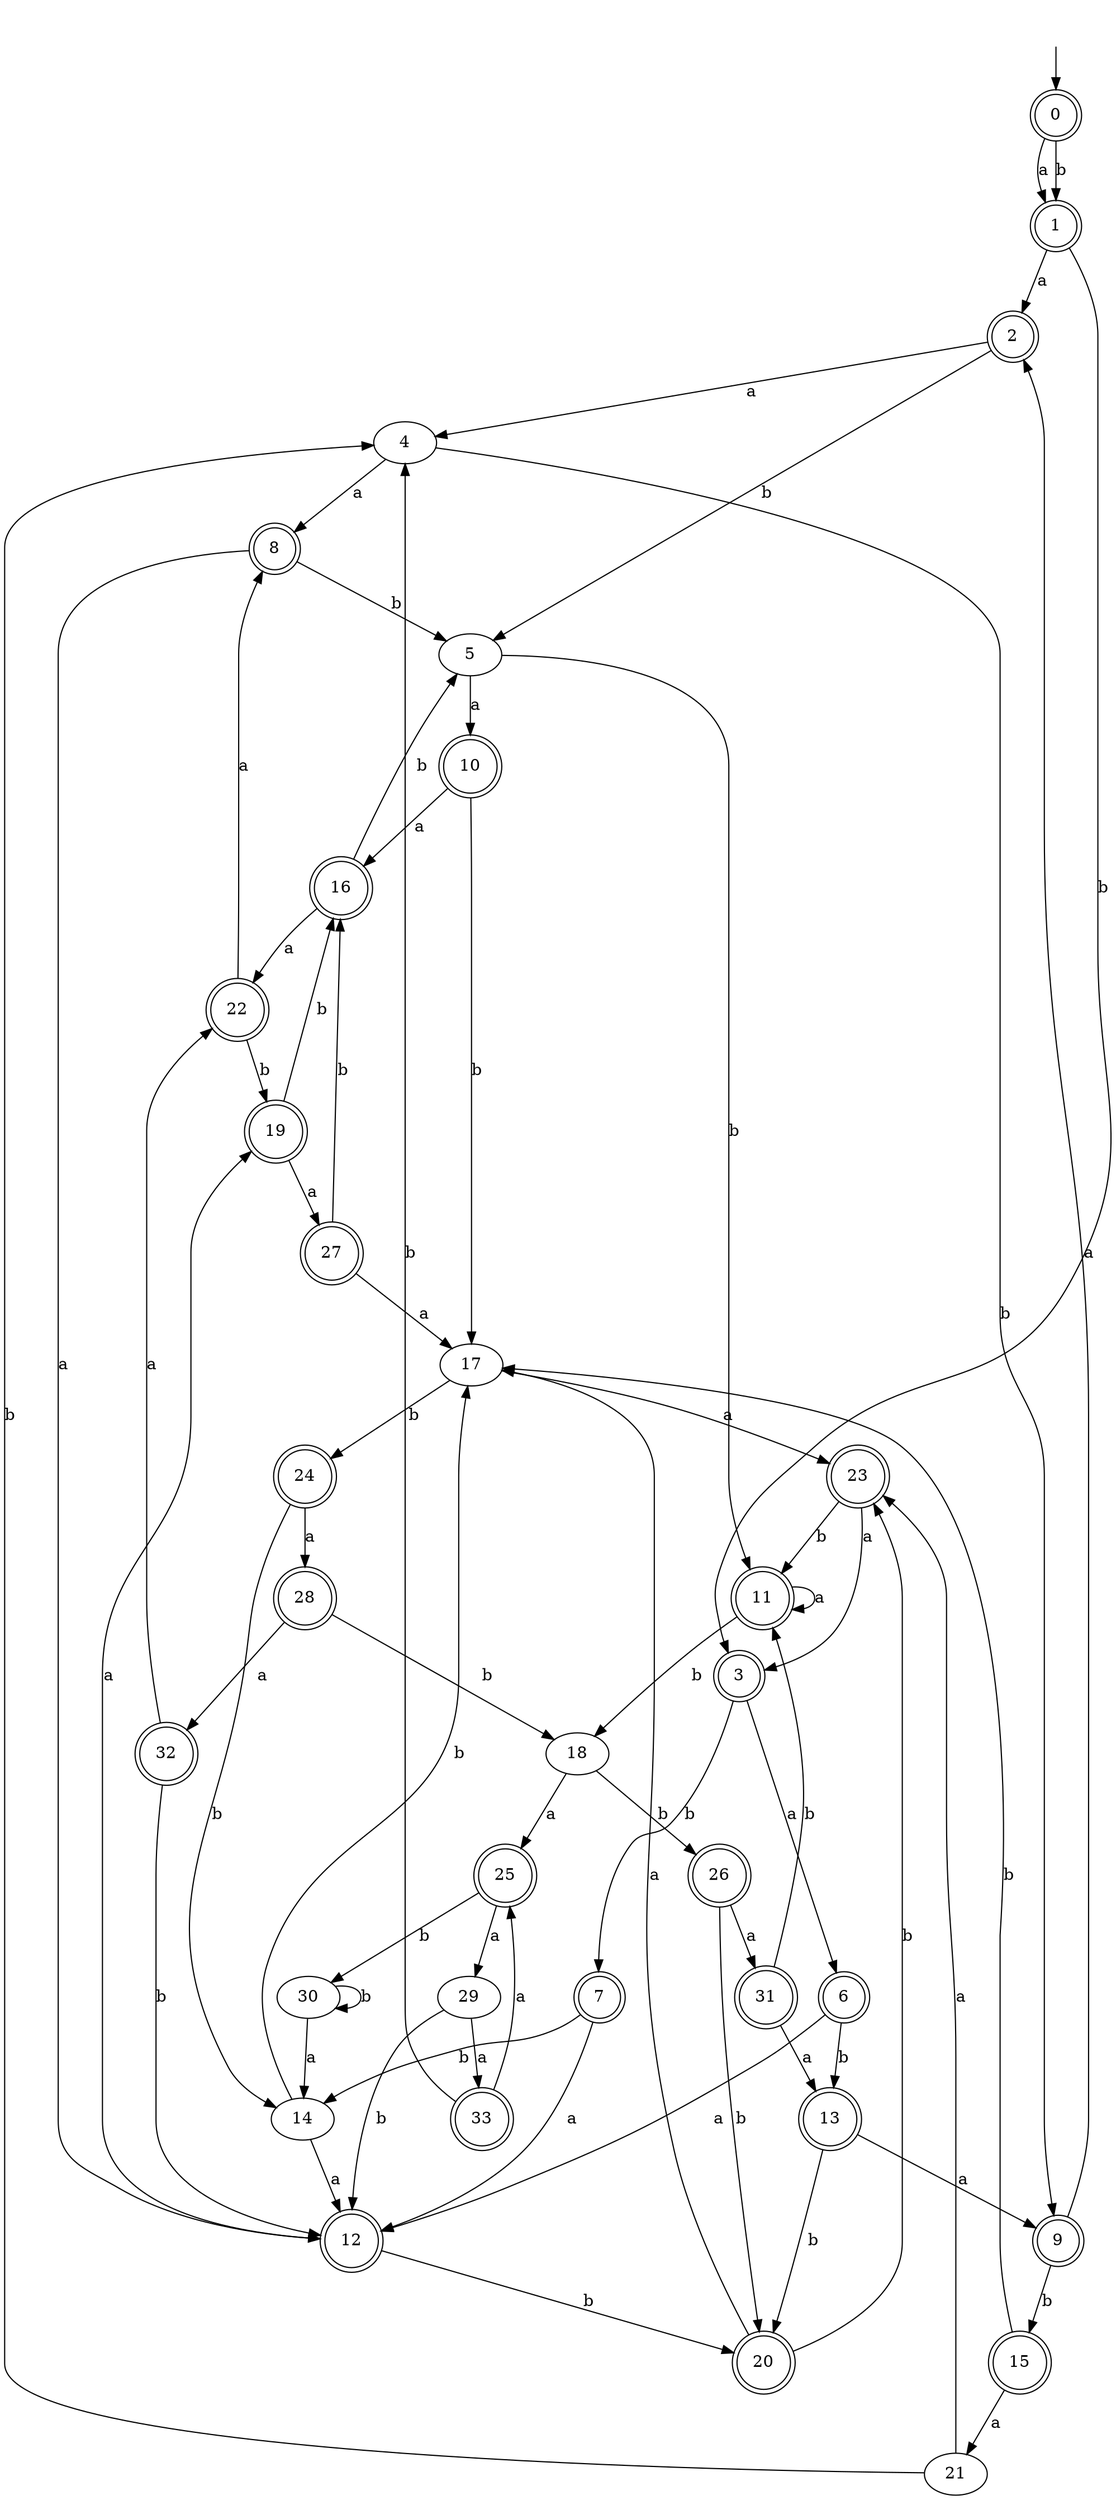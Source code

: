 digraph RandomDFA {
  __start0 [label="", shape=none];
  __start0 -> 0 [label=""];
  0 [shape=circle] [shape=doublecircle]
  0 -> 1 [label="a"]
  0 -> 1 [label="b"]
  1 [shape=doublecircle]
  1 -> 2 [label="a"]
  1 -> 3 [label="b"]
  2 [shape=doublecircle]
  2 -> 4 [label="a"]
  2 -> 5 [label="b"]
  3 [shape=doublecircle]
  3 -> 6 [label="a"]
  3 -> 7 [label="b"]
  4
  4 -> 8 [label="a"]
  4 -> 9 [label="b"]
  5
  5 -> 10 [label="a"]
  5 -> 11 [label="b"]
  6 [shape=doublecircle]
  6 -> 12 [label="a"]
  6 -> 13 [label="b"]
  7 [shape=doublecircle]
  7 -> 12 [label="a"]
  7 -> 14 [label="b"]
  8 [shape=doublecircle]
  8 -> 12 [label="a"]
  8 -> 5 [label="b"]
  9 [shape=doublecircle]
  9 -> 2 [label="a"]
  9 -> 15 [label="b"]
  10 [shape=doublecircle]
  10 -> 16 [label="a"]
  10 -> 17 [label="b"]
  11 [shape=doublecircle]
  11 -> 11 [label="a"]
  11 -> 18 [label="b"]
  12 [shape=doublecircle]
  12 -> 19 [label="a"]
  12 -> 20 [label="b"]
  13 [shape=doublecircle]
  13 -> 9 [label="a"]
  13 -> 20 [label="b"]
  14
  14 -> 12 [label="a"]
  14 -> 17 [label="b"]
  15 [shape=doublecircle]
  15 -> 21 [label="a"]
  15 -> 17 [label="b"]
  16 [shape=doublecircle]
  16 -> 22 [label="a"]
  16 -> 5 [label="b"]
  17
  17 -> 23 [label="a"]
  17 -> 24 [label="b"]
  18
  18 -> 25 [label="a"]
  18 -> 26 [label="b"]
  19 [shape=doublecircle]
  19 -> 27 [label="a"]
  19 -> 16 [label="b"]
  20 [shape=doublecircle]
  20 -> 17 [label="a"]
  20 -> 23 [label="b"]
  21
  21 -> 23 [label="a"]
  21 -> 4 [label="b"]
  22 [shape=doublecircle]
  22 -> 8 [label="a"]
  22 -> 19 [label="b"]
  23 [shape=doublecircle]
  23 -> 3 [label="a"]
  23 -> 11 [label="b"]
  24 [shape=doublecircle]
  24 -> 28 [label="a"]
  24 -> 14 [label="b"]
  25 [shape=doublecircle]
  25 -> 29 [label="a"]
  25 -> 30 [label="b"]
  26 [shape=doublecircle]
  26 -> 31 [label="a"]
  26 -> 20 [label="b"]
  27 [shape=doublecircle]
  27 -> 17 [label="a"]
  27 -> 16 [label="b"]
  28 [shape=doublecircle]
  28 -> 32 [label="a"]
  28 -> 18 [label="b"]
  29
  29 -> 33 [label="a"]
  29 -> 12 [label="b"]
  30
  30 -> 14 [label="a"]
  30 -> 30 [label="b"]
  31 [shape=doublecircle]
  31 -> 13 [label="a"]
  31 -> 11 [label="b"]
  32 [shape=doublecircle]
  32 -> 22 [label="a"]
  32 -> 12 [label="b"]
  33 [shape=doublecircle]
  33 -> 25 [label="a"]
  33 -> 4 [label="b"]
}
